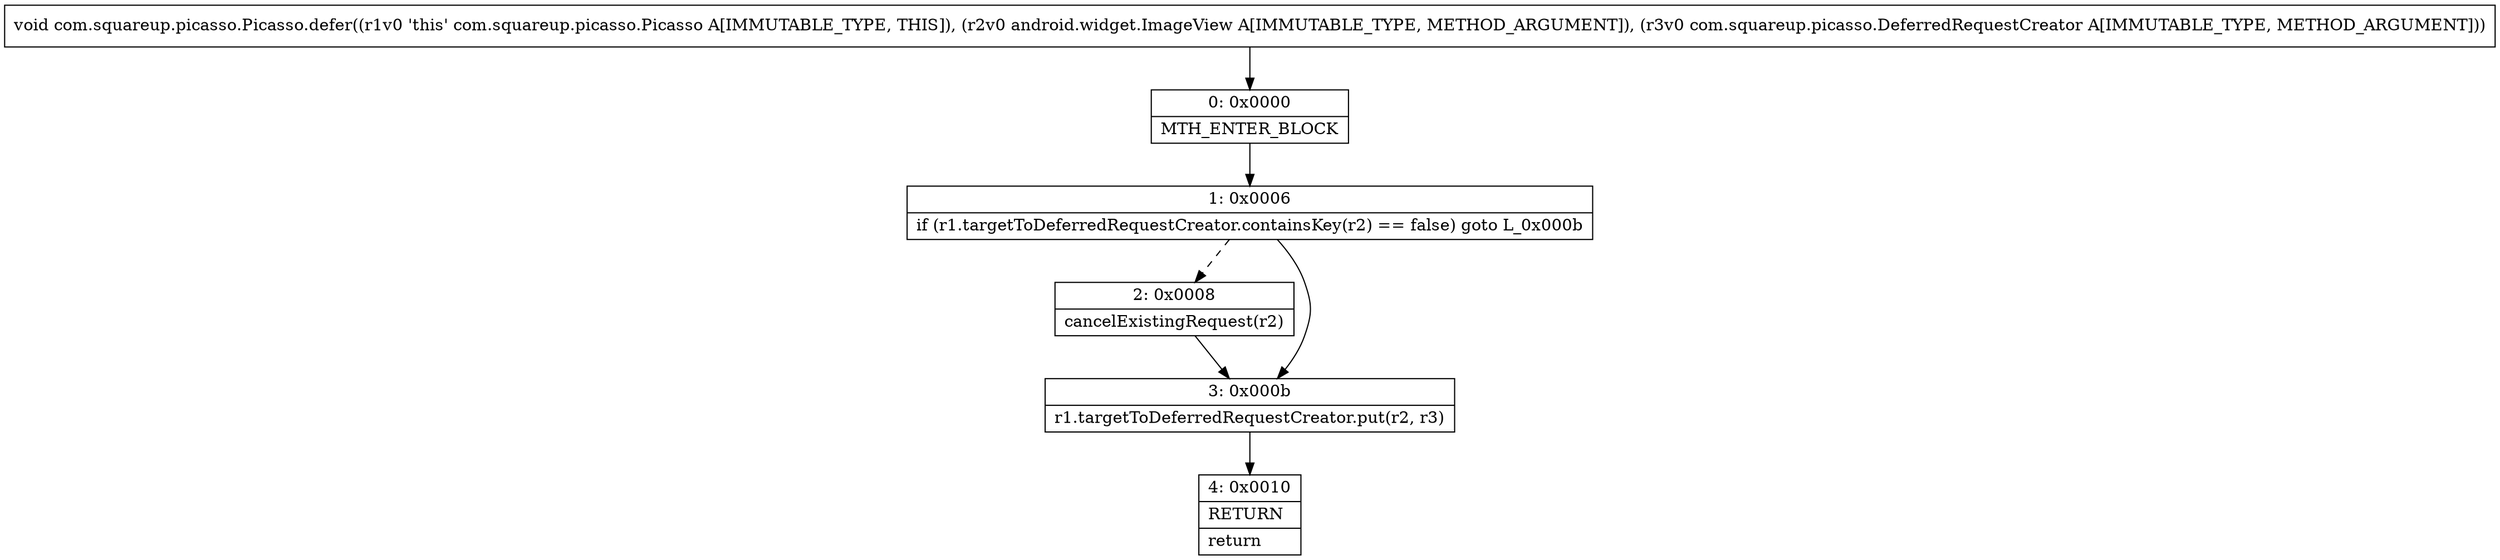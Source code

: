 digraph "CFG forcom.squareup.picasso.Picasso.defer(Landroid\/widget\/ImageView;Lcom\/squareup\/picasso\/DeferredRequestCreator;)V" {
Node_0 [shape=record,label="{0\:\ 0x0000|MTH_ENTER_BLOCK\l}"];
Node_1 [shape=record,label="{1\:\ 0x0006|if (r1.targetToDeferredRequestCreator.containsKey(r2) == false) goto L_0x000b\l}"];
Node_2 [shape=record,label="{2\:\ 0x0008|cancelExistingRequest(r2)\l}"];
Node_3 [shape=record,label="{3\:\ 0x000b|r1.targetToDeferredRequestCreator.put(r2, r3)\l}"];
Node_4 [shape=record,label="{4\:\ 0x0010|RETURN\l|return\l}"];
MethodNode[shape=record,label="{void com.squareup.picasso.Picasso.defer((r1v0 'this' com.squareup.picasso.Picasso A[IMMUTABLE_TYPE, THIS]), (r2v0 android.widget.ImageView A[IMMUTABLE_TYPE, METHOD_ARGUMENT]), (r3v0 com.squareup.picasso.DeferredRequestCreator A[IMMUTABLE_TYPE, METHOD_ARGUMENT])) }"];
MethodNode -> Node_0;
Node_0 -> Node_1;
Node_1 -> Node_2[style=dashed];
Node_1 -> Node_3;
Node_2 -> Node_3;
Node_3 -> Node_4;
}

